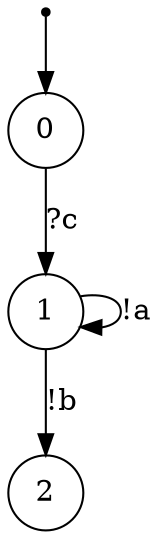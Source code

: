 digraph {
 node [shape=point] ENTRY
 node [shape=circle]
 ENTRY -> 0
0 -> 1 [label="?c"]
1 -> 2 [label="!b"]
1 -> 1 [label="!a"]
}